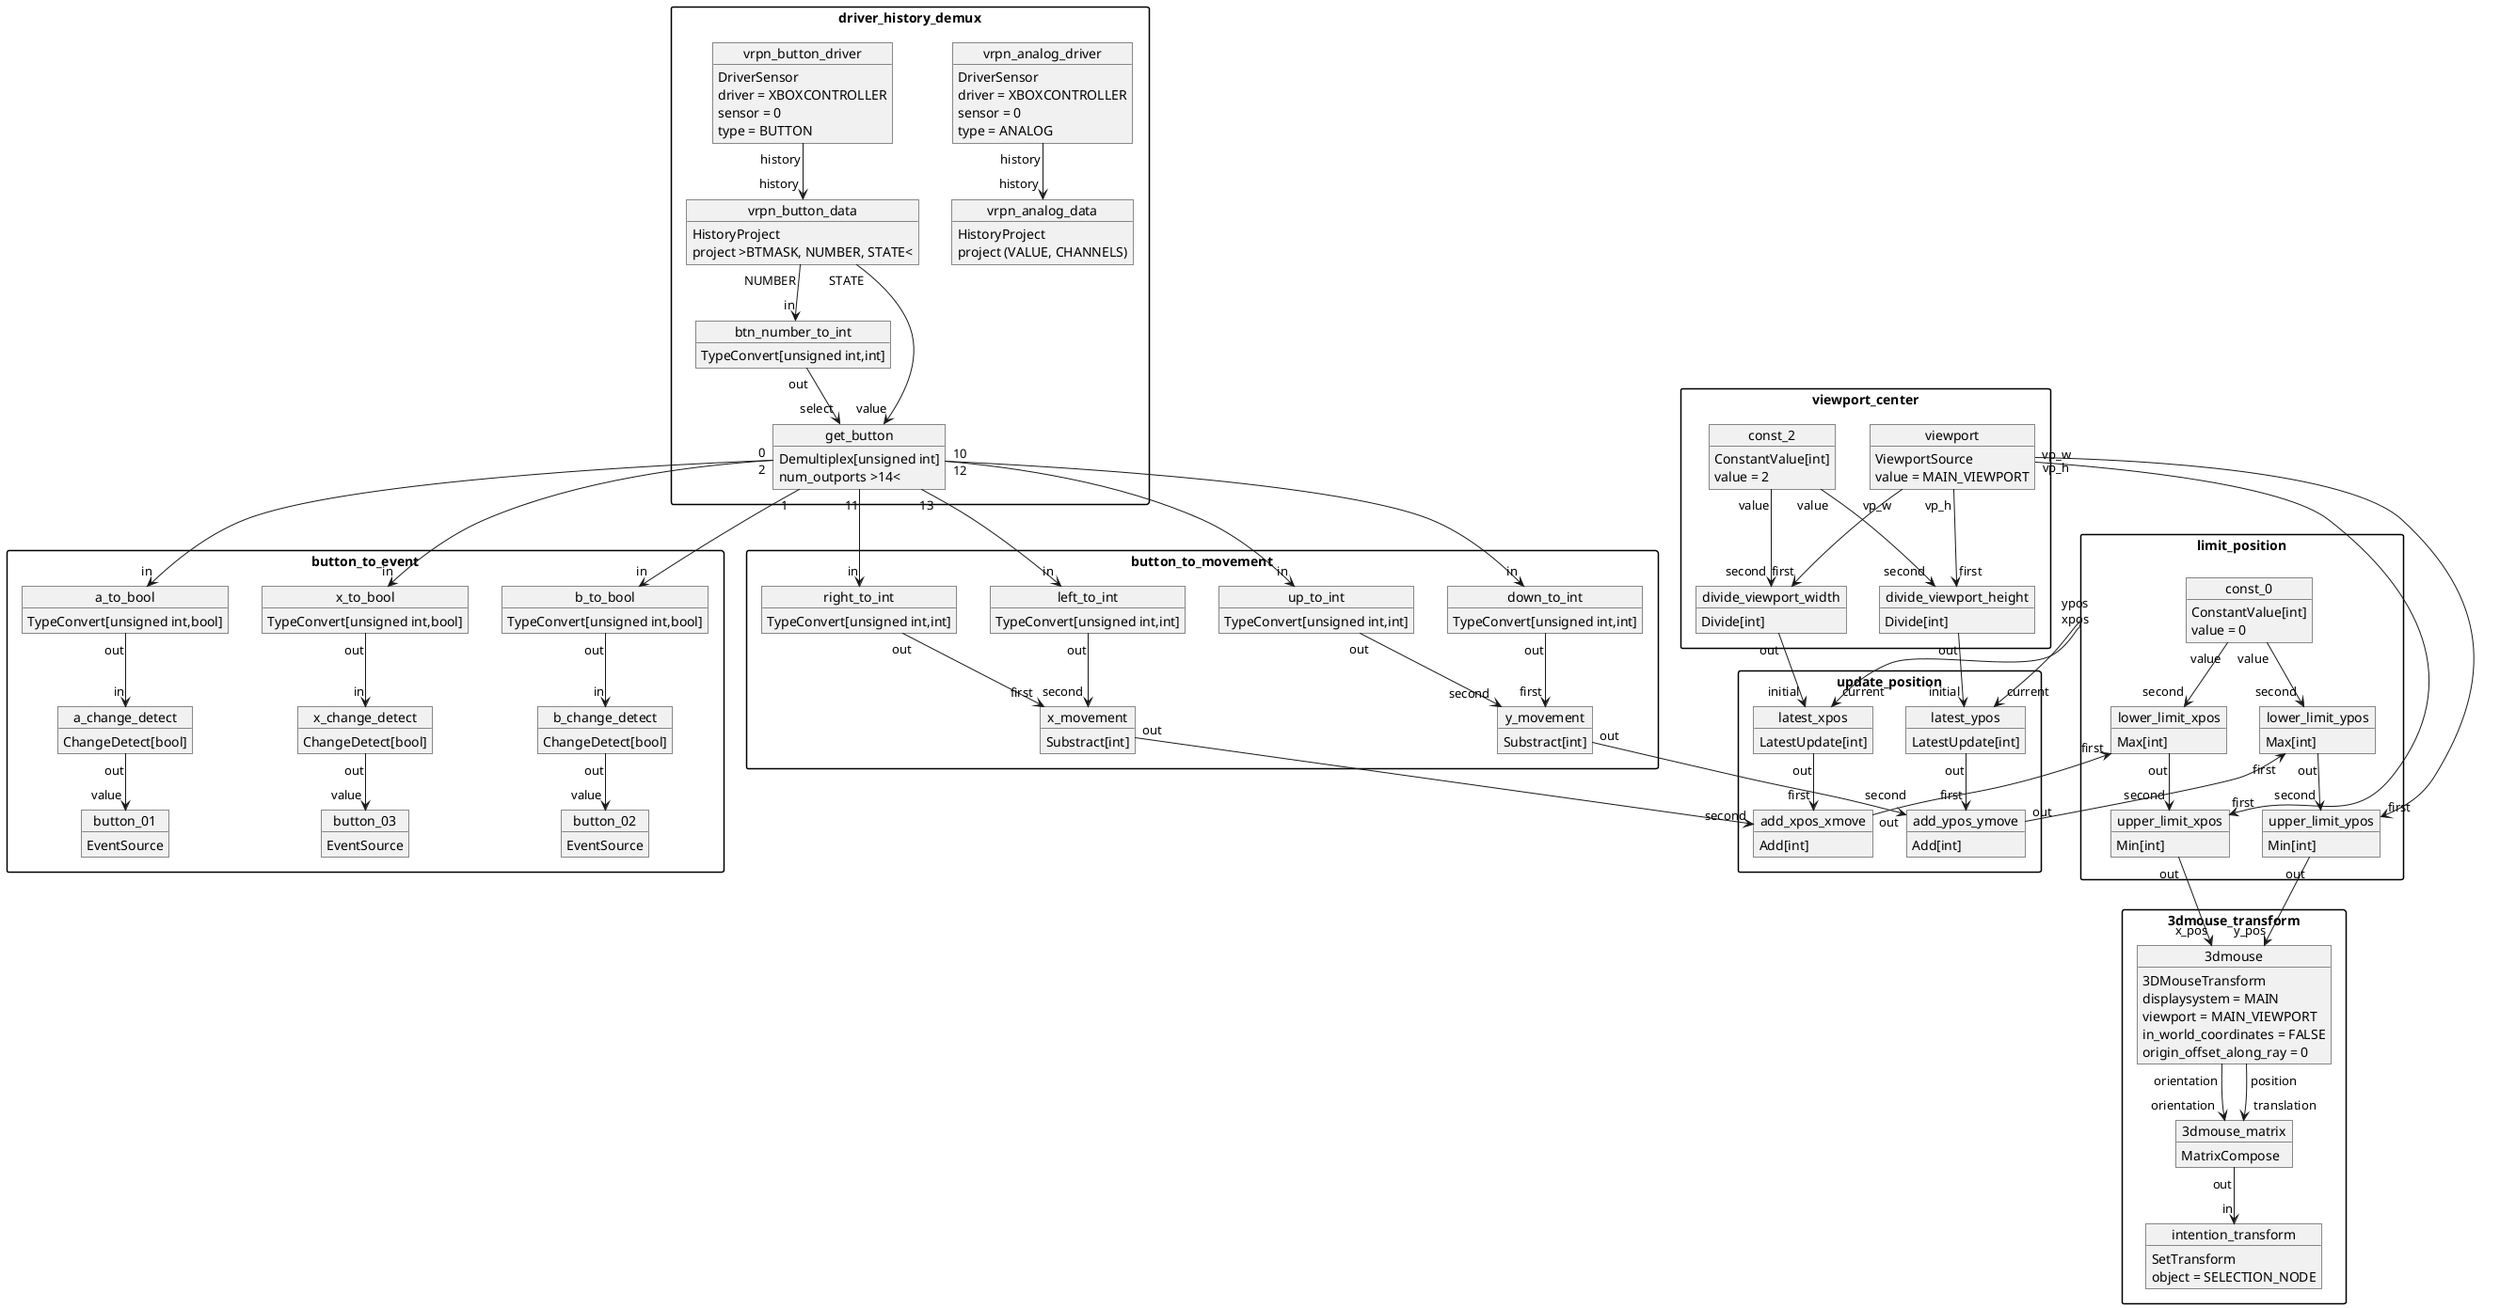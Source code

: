 @startuml
skinparam packageStyle rectangle
/' Nodes '/
/'  analog driver and history '/
package driver_history_demux{
object vrpn_analog_driver
vrpn_analog_driver : DriverSensor
vrpn_analog_driver : driver = XBOXCONTROLLER
vrpn_analog_driver : sensor = 0
vrpn_analog_driver : type = ANALOG

object vrpn_analog_data
vrpn_analog_data : HistoryProject
vrpn_analog_data : project (VALUE, CHANNELS)

/'  button driver and history '/
object vrpn_button_driver
vrpn_button_driver : DriverSensor
vrpn_button_driver : driver = XBOXCONTROLLER
vrpn_button_driver : sensor = 0
vrpn_button_driver : type = BUTTON

object vrpn_button_data
vrpn_button_data : HistoryProject
vrpn_button_data : project >BTMASK, NUMBER, STATE<

/'      demux buttons '/
object btn_number_to_int
btn_number_to_int : TypeConvert[unsigned int,int]

object get_button
get_button : Demultiplex[unsigned int]
get_button : num_outports >14<
}

/'  cursor movement from buttons '/
package button_to_movement{
/'      convert to int '/
object up_to_int
up_to_int : TypeConvert[unsigned int,int]

object right_to_int
right_to_int : TypeConvert[unsigned int,int]

object down_to_int
down_to_int : TypeConvert[unsigned int,int]

object left_to_int
left_to_int : TypeConvert[unsigned int,int]

/'      calculate movement '/
object x_movement
x_movement : Substract[int]

object y_movement
y_movement : Substract[int]
}

/'  get viewport dimensions '/
package viewport_center{
object viewport
viewport : ViewportSource
viewport : value = MAIN_VIEWPORT

/'      divide by 2 for center point '/
object const_2
const_2 : ConstantValue[int]
const_2 : value = 2

object divide_viewport_width
divide_viewport_width : Divide[int]

object divide_viewport_height
divide_viewport_height : Divide[int]
}

package update_position{
/'  latest position values '/
object latest_xpos
latest_xpos : LatestUpdate[int]

object latest_ypos
latest_ypos : LatestUpdate[int]

/'  add movement to latest position '/
object add_xpos_xmove
add_xpos_xmove : Add[int]

object add_ypos_ymove
add_ypos_ymove : Add[int]
}

/'  limit values to stay inside viewport '/
package limit_position{
object const_0
const_0 : ConstantValue[int]
const_0 : value = 0

object lower_limit_xpos
lower_limit_xpos : Max[int]

object lower_limit_ypos
lower_limit_ypos : Max[int]

object upper_limit_xpos
upper_limit_xpos : Min[int]

object upper_limit_ypos
upper_limit_ypos : Min[int]
}

/'  values to 3dmouse '/
package 3dmouse_transform{
object 3dmouse
3dmouse : 3DMouseTransform
3dmouse : displaysystem = MAIN
3dmouse : viewport = MAIN_VIEWPORT
3dmouse : in_world_coordinates = FALSE
3dmouse : origin_offset_along_ray = 0

object 3dmouse_matrix
3dmouse_matrix : MatrixCompose

object intention_transform
intention_transform : SetTransform
intention_transform : object = SELECTION_NODE
}

/'  buttons to event sources '/
package button_to_event {
/'      buttons to bool '/
object a_to_bool
a_to_bool : TypeConvert[unsigned int,bool]

object b_to_bool
b_to_bool : TypeConvert[unsigned int,bool]

object x_to_bool
x_to_bool : TypeConvert[unsigned int,bool]

/'      detect button changes '/
object a_change_detect
a_change_detect : ChangeDetect[bool]

object b_change_detect
b_change_detect : ChangeDetect[bool]

object x_change_detect
x_change_detect : ChangeDetect[bool]

/'      event sources '/
object button_01
button_01 : EventSource

object button_02
button_02 : EventSource

object button_03
button_03 : EventSource
}

/' Edges '/
/'  button driver, history and demux '/
vrpn_button_driver "history" --> "history" vrpn_button_data
vrpn_button_data "NUMBER" --> "in" btn_number_to_int
btn_number_to_int "out" --> "select" get_button
vrpn_button_data "STATE" --> "value" get_button

/'  analog driver and history '/
vrpn_analog_driver "history" --> "history" vrpn_analog_data

/'  cursor movement from buttons '/
/'      convert to int '/
get_button "11" --> "in" right_to_int
get_button "13" --> "in" left_to_int
get_button "12" --> "in" down_to_int
get_button "10" --> "in" up_to_int

/'      right - left '/
right_to_int "out" --> "first" x_movement
left_to_int "out" --> "second" x_movement

/'      down - up '/
down_to_int "out" --> "first" y_movement
up_to_int "out" --> "second" y_movement

/'  get viewport center values '/
viewport "vp_w" --> "first" divide_viewport_width
const_2 "value" --> "second" divide_viewport_width

viewport "vp_h" --> "first" divide_viewport_height
const_2 "value" --> "second" divide_viewport_height

/' initial viewport center then last value '/
divide_viewport_width "out" --> "initial" latest_xpos
divide_viewport_height "out" --> "initial" latest_ypos

/'  add movement to latest position '/
latest_xpos "out" --> "first" add_xpos_xmove
x_movement "out" --> "second" add_xpos_xmove

latest_ypos "out" --> "first" add_ypos_ymove
y_movement "out" --> "second" add_ypos_ymove

/'  feedback results after limiting into latest value node '/
limit_position "xpos" --> "current" latest_xpos
limit_position "ypos" --> "current" latest_ypos

/'  limit values to stay within viewport '/
add_xpos_xmove "out" --> "first" lower_limit_xpos
const_0 "value" --> "second" lower_limit_xpos
lower_limit_xpos "out" --> "second" upper_limit_xpos
viewport "vp_w" --> "first" upper_limit_xpos

add_ypos_ymove "out" --> "first" lower_limit_ypos
const_0 "value" --> "second" lower_limit_ypos
lower_limit_ypos "out" --> "second" upper_limit_ypos
viewport "vp_h" --> "first" upper_limit_ypos

/'  values to 3dmouse '/
upper_limit_xpos "out" --> "x_pos" 3dmouse
upper_limit_ypos "out" --> "y_pos" 3dmouse

3dmouse "orientation" --> "orientation" 3dmouse_matrix
3dmouse "position" --> "translation" 3dmouse_matrix

3dmouse_matrix "out" --> "in" intention_transform

/'  buttons to event sources '/
get_button "0" --> "in" a_to_bool
get_button "1" --> "in" b_to_bool
get_button "2" --> "in" x_to_bool

a_to_bool "out" --> "in" a_change_detect
b_to_bool "out" --> "in" b_change_detect
x_to_bool "out" --> "in" x_change_detect

a_change_detect "out" --> "value" button_01
b_change_detect "out" --> "value" button_02
x_change_detect "out" --> "value" button_03




@enduml
